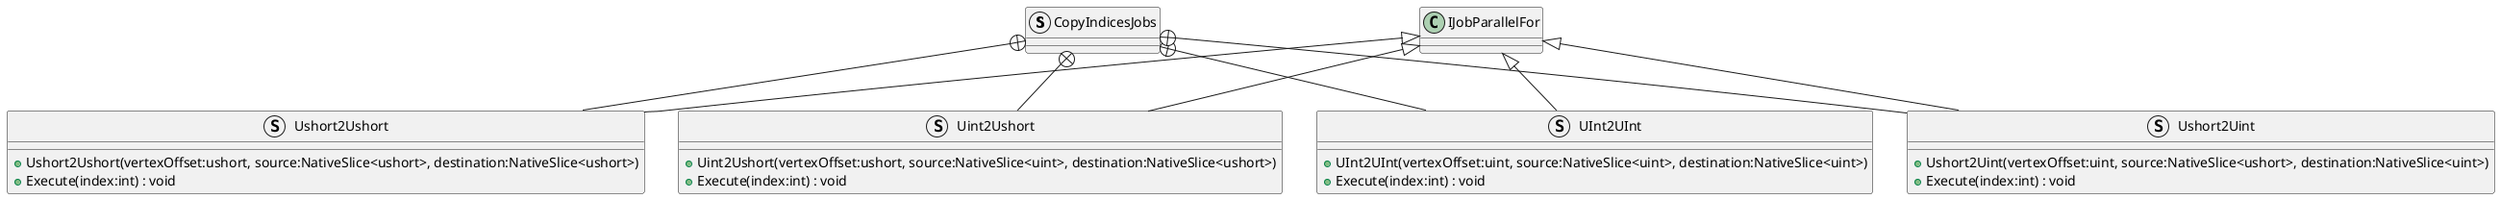 @startuml
struct CopyIndicesJobs {
}
struct UInt2UInt {
    + UInt2UInt(vertexOffset:uint, source:NativeSlice<uint>, destination:NativeSlice<uint>)
    + Execute(index:int) : void
}
struct Ushort2Uint {
    + Ushort2Uint(vertexOffset:uint, source:NativeSlice<ushort>, destination:NativeSlice<uint>)
    + Execute(index:int) : void
}
struct Ushort2Ushort {
    + Ushort2Ushort(vertexOffset:ushort, source:NativeSlice<ushort>, destination:NativeSlice<ushort>)
    + Execute(index:int) : void
}
struct Uint2Ushort {
    + Uint2Ushort(vertexOffset:ushort, source:NativeSlice<uint>, destination:NativeSlice<ushort>)
    + Execute(index:int) : void
}
CopyIndicesJobs +-- UInt2UInt
IJobParallelFor <|-- UInt2UInt
CopyIndicesJobs +-- Ushort2Uint
IJobParallelFor <|-- Ushort2Uint
CopyIndicesJobs +-- Ushort2Ushort
IJobParallelFor <|-- Ushort2Ushort
CopyIndicesJobs +-- Uint2Ushort
IJobParallelFor <|-- Uint2Ushort
@enduml
